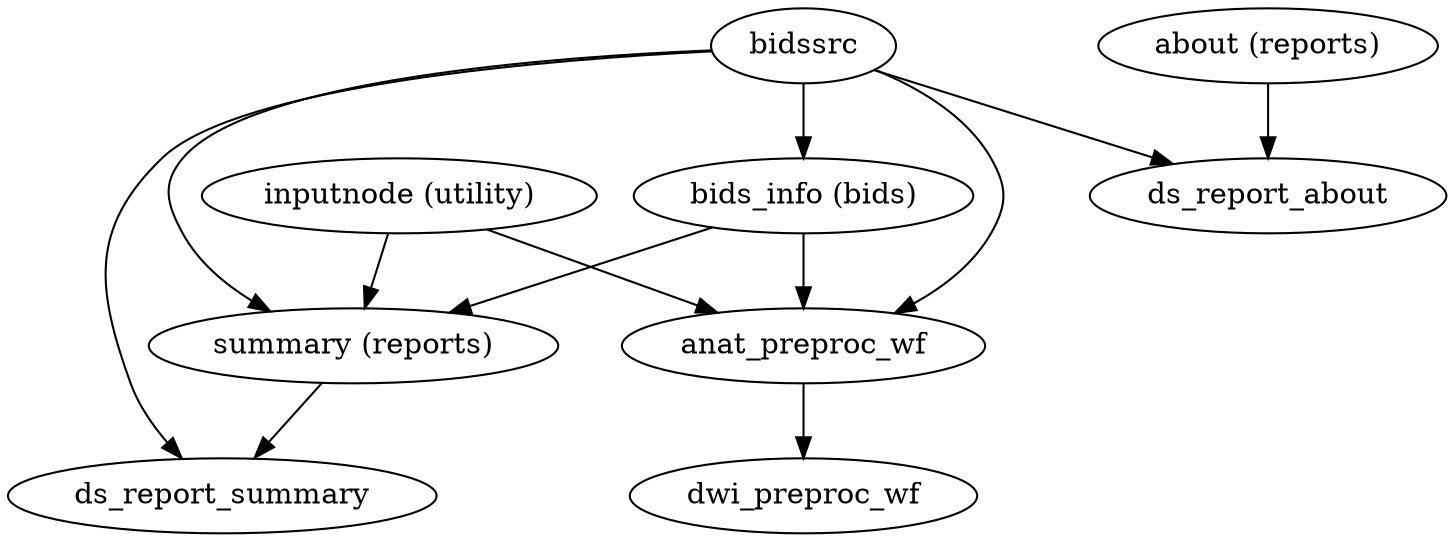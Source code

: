 strict digraph  {
"inputnode (utility)";
anat_preproc_wf;
"summary (reports)";
dwi_preproc_wf;
bidssrc;
"bids_info (bids)";
ds_report_summary;
ds_report_about;
"about (reports)";
"inputnode (utility)" -> anat_preproc_wf;
"inputnode (utility)" -> "summary (reports)";
anat_preproc_wf -> dwi_preproc_wf;
"summary (reports)" -> ds_report_summary;
bidssrc -> "bids_info (bids)";
bidssrc -> "summary (reports)";
bidssrc -> anat_preproc_wf;
bidssrc -> ds_report_summary;
bidssrc -> ds_report_about;
"bids_info (bids)" -> "summary (reports)";
"bids_info (bids)" -> anat_preproc_wf;
"about (reports)" -> ds_report_about;
}
